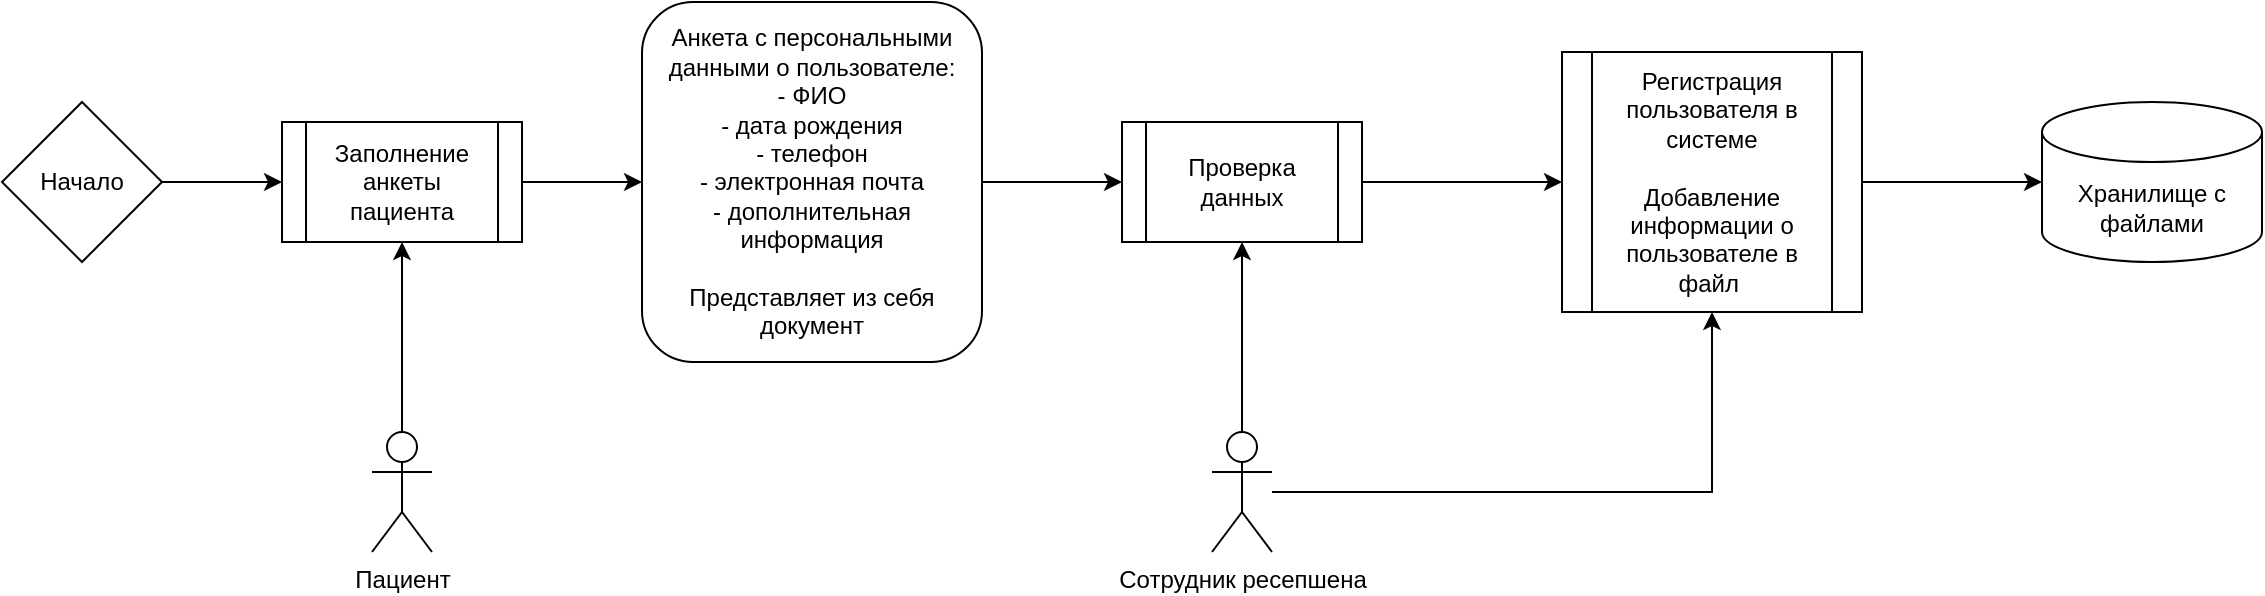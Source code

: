 <mxfile version="26.0.6">
  <diagram name="Страница — 1" id="9AH8f0qQDF73SHNfBZND">
    <mxGraphModel dx="1810" dy="991" grid="1" gridSize="10" guides="1" tooltips="1" connect="1" arrows="1" fold="1" page="1" pageScale="1" pageWidth="827" pageHeight="1169" math="0" shadow="0">
      <root>
        <mxCell id="0" />
        <mxCell id="1" parent="0" />
        <mxCell id="sY22XHC2g8DuudLBimdb-24" style="edgeStyle=orthogonalEdgeStyle;rounded=0;orthogonalLoop=1;jettySize=auto;html=1;exitX=1;exitY=0.5;exitDx=0;exitDy=0;entryX=0;entryY=0.5;entryDx=0;entryDy=0;" edge="1" parent="1" source="sY22XHC2g8DuudLBimdb-35" target="sY22XHC2g8DuudLBimdb-37">
          <mxGeometry relative="1" as="geometry">
            <mxPoint x="450" y="230" as="sourcePoint" />
          </mxGeometry>
        </mxCell>
        <mxCell id="sY22XHC2g8DuudLBimdb-25" style="edgeStyle=orthogonalEdgeStyle;rounded=0;orthogonalLoop=1;jettySize=auto;html=1;entryX=0;entryY=0.5;entryDx=0;entryDy=0;" edge="1" parent="1" source="sY22XHC2g8DuudLBimdb-26" target="sY22XHC2g8DuudLBimdb-32">
          <mxGeometry relative="1" as="geometry" />
        </mxCell>
        <mxCell id="sY22XHC2g8DuudLBimdb-26" value="Проверка данных" style="shape=process;whiteSpace=wrap;html=1;backgroundOutline=1;" vertex="1" parent="1">
          <mxGeometry x="590" y="380" width="120" height="60" as="geometry" />
        </mxCell>
        <mxCell id="sY22XHC2g8DuudLBimdb-27" style="edgeStyle=orthogonalEdgeStyle;rounded=0;orthogonalLoop=1;jettySize=auto;html=1;entryX=0.5;entryY=1;entryDx=0;entryDy=0;" edge="1" parent="1" source="sY22XHC2g8DuudLBimdb-28" target="sY22XHC2g8DuudLBimdb-35">
          <mxGeometry relative="1" as="geometry">
            <mxPoint x="310" y="555" as="targetPoint" />
          </mxGeometry>
        </mxCell>
        <mxCell id="sY22XHC2g8DuudLBimdb-28" value="Пациент" style="shape=umlActor;verticalLabelPosition=bottom;verticalAlign=top;html=1;outlineConnect=0;" vertex="1" parent="1">
          <mxGeometry x="215" y="535" width="30" height="60" as="geometry" />
        </mxCell>
        <mxCell id="sY22XHC2g8DuudLBimdb-29" style="edgeStyle=orthogonalEdgeStyle;rounded=0;orthogonalLoop=1;jettySize=auto;html=1;entryX=0.5;entryY=1;entryDx=0;entryDy=0;" edge="1" parent="1" source="sY22XHC2g8DuudLBimdb-31" target="sY22XHC2g8DuudLBimdb-26">
          <mxGeometry relative="1" as="geometry" />
        </mxCell>
        <mxCell id="sY22XHC2g8DuudLBimdb-30" style="edgeStyle=orthogonalEdgeStyle;rounded=0;orthogonalLoop=1;jettySize=auto;html=1;" edge="1" parent="1" source="sY22XHC2g8DuudLBimdb-31" target="sY22XHC2g8DuudLBimdb-32">
          <mxGeometry relative="1" as="geometry" />
        </mxCell>
        <mxCell id="sY22XHC2g8DuudLBimdb-31" value="&lt;span style=&quot;text-wrap-mode: wrap;&quot;&gt;Сотрудник ресепшена&lt;/span&gt;" style="shape=umlActor;verticalLabelPosition=bottom;verticalAlign=top;html=1;outlineConnect=0;" vertex="1" parent="1">
          <mxGeometry x="635" y="535" width="30" height="60" as="geometry" />
        </mxCell>
        <mxCell id="sY22XHC2g8DuudLBimdb-32" value="Регистрация пользователя в системе&lt;br&gt;&lt;br&gt;Добавление информации о пользователе в файл&amp;nbsp;" style="shape=process;whiteSpace=wrap;html=1;backgroundOutline=1;" vertex="1" parent="1">
          <mxGeometry x="810" y="345" width="150" height="130" as="geometry" />
        </mxCell>
        <mxCell id="sY22XHC2g8DuudLBimdb-33" value="Хранилище с файлами" style="shape=cylinder3;whiteSpace=wrap;html=1;boundedLbl=1;backgroundOutline=1;size=15;" vertex="1" parent="1">
          <mxGeometry x="1050" y="370" width="110" height="80" as="geometry" />
        </mxCell>
        <mxCell id="sY22XHC2g8DuudLBimdb-34" style="edgeStyle=orthogonalEdgeStyle;rounded=0;orthogonalLoop=1;jettySize=auto;html=1;entryX=0;entryY=0.5;entryDx=0;entryDy=0;entryPerimeter=0;" edge="1" parent="1" source="sY22XHC2g8DuudLBimdb-32" target="sY22XHC2g8DuudLBimdb-33">
          <mxGeometry relative="1" as="geometry" />
        </mxCell>
        <mxCell id="sY22XHC2g8DuudLBimdb-35" value="Заполнение анкеты пациента" style="shape=process;whiteSpace=wrap;html=1;backgroundOutline=1;" vertex="1" parent="1">
          <mxGeometry x="170" y="380" width="120" height="60" as="geometry" />
        </mxCell>
        <mxCell id="sY22XHC2g8DuudLBimdb-36" style="edgeStyle=orthogonalEdgeStyle;rounded=0;orthogonalLoop=1;jettySize=auto;html=1;entryX=0;entryY=0.5;entryDx=0;entryDy=0;" edge="1" parent="1" source="sY22XHC2g8DuudLBimdb-37" target="sY22XHC2g8DuudLBimdb-26">
          <mxGeometry relative="1" as="geometry" />
        </mxCell>
        <mxCell id="sY22XHC2g8DuudLBimdb-37" value="Анкета с персональными данными о пользователе:&lt;br&gt;- ФИО&lt;br&gt;-&amp;nbsp;дата рождения&lt;br&gt;- телефон&lt;br&gt;- электронная почта&lt;br&gt;- дополнительная информация&lt;br&gt;&lt;br&gt;Представляет из себя документ" style="rounded=1;whiteSpace=wrap;html=1;" vertex="1" parent="1">
          <mxGeometry x="350" y="320" width="170" height="180" as="geometry" />
        </mxCell>
        <mxCell id="sY22XHC2g8DuudLBimdb-40" style="edgeStyle=orthogonalEdgeStyle;rounded=0;orthogonalLoop=1;jettySize=auto;html=1;entryX=0;entryY=0.5;entryDx=0;entryDy=0;" edge="1" parent="1" source="sY22XHC2g8DuudLBimdb-38" target="sY22XHC2g8DuudLBimdb-35">
          <mxGeometry relative="1" as="geometry" />
        </mxCell>
        <mxCell id="sY22XHC2g8DuudLBimdb-38" value="Начало" style="rhombus;whiteSpace=wrap;html=1;" vertex="1" parent="1">
          <mxGeometry x="30" y="370" width="80" height="80" as="geometry" />
        </mxCell>
      </root>
    </mxGraphModel>
  </diagram>
</mxfile>
